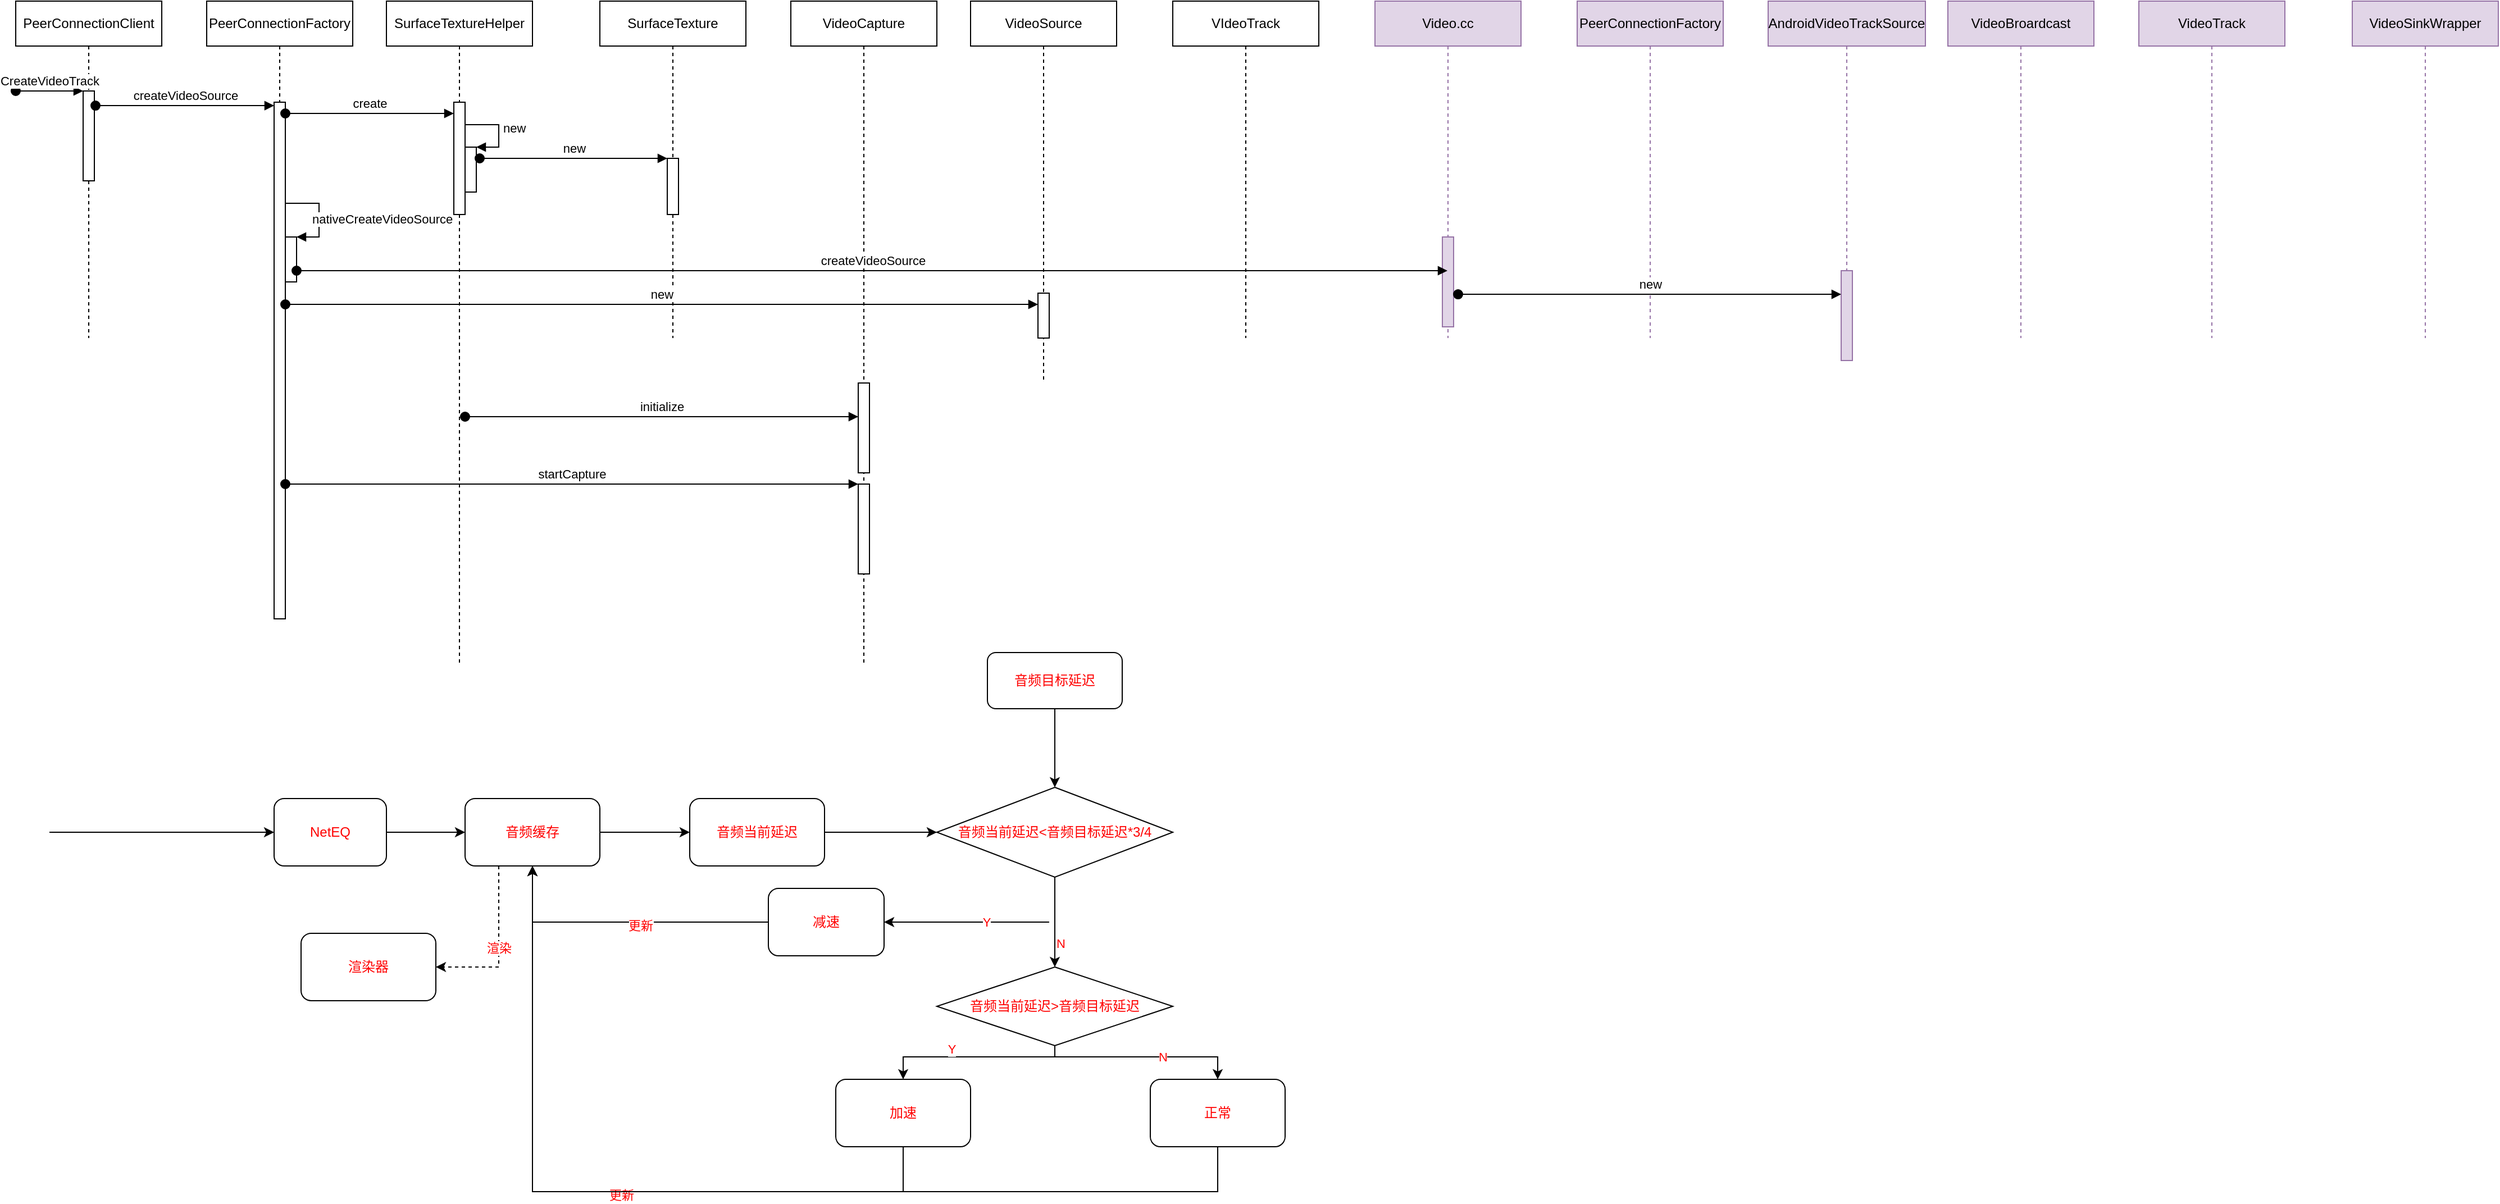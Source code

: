 <mxfile version="13.8.5" type="github">
  <diagram id="hKRwNOdMQ6xR0kOxZ3xy" name="Page-1">
    <mxGraphModel dx="1878" dy="1310" grid="0" gridSize="10" guides="1" tooltips="1" connect="1" arrows="1" fold="1" page="1" pageScale="1" pageWidth="827" pageHeight="1169" math="0" shadow="0">
      <root>
        <mxCell id="0" />
        <mxCell id="1" parent="0" />
        <mxCell id="Nhymwte0ASbovPosRawi-1" value="PeerConnectionClient" style="shape=umlLifeline;perimeter=lifelinePerimeter;whiteSpace=wrap;html=1;container=1;collapsible=0;recursiveResize=0;outlineConnect=0;" vertex="1" parent="1">
          <mxGeometry x="40" y="90" width="130" height="300" as="geometry" />
        </mxCell>
        <mxCell id="Nhymwte0ASbovPosRawi-13" value="" style="html=1;points=[];perimeter=orthogonalPerimeter;" vertex="1" parent="Nhymwte0ASbovPosRawi-1">
          <mxGeometry x="60" y="80" width="10" height="80" as="geometry" />
        </mxCell>
        <mxCell id="Nhymwte0ASbovPosRawi-14" value="CreateVideoTrack" style="html=1;verticalAlign=bottom;startArrow=oval;endArrow=block;startSize=8;" edge="1" target="Nhymwte0ASbovPosRawi-13" parent="Nhymwte0ASbovPosRawi-1">
          <mxGeometry relative="1" as="geometry">
            <mxPoint y="80" as="sourcePoint" />
          </mxGeometry>
        </mxCell>
        <mxCell id="Nhymwte0ASbovPosRawi-2" value="PeerConnectionFactory" style="shape=umlLifeline;perimeter=lifelinePerimeter;whiteSpace=wrap;html=1;container=1;collapsible=0;recursiveResize=0;outlineConnect=0;" vertex="1" parent="1">
          <mxGeometry x="210" y="90" width="130" height="550" as="geometry" />
        </mxCell>
        <mxCell id="Nhymwte0ASbovPosRawi-15" value="" style="html=1;points=[];perimeter=orthogonalPerimeter;" vertex="1" parent="Nhymwte0ASbovPosRawi-2">
          <mxGeometry x="60" y="90" width="10" height="460" as="geometry" />
        </mxCell>
        <mxCell id="Nhymwte0ASbovPosRawi-3" value="SurfaceTextureHelper" style="shape=umlLifeline;perimeter=lifelinePerimeter;whiteSpace=wrap;html=1;container=1;collapsible=0;recursiveResize=0;outlineConnect=0;" vertex="1" parent="1">
          <mxGeometry x="370" y="90" width="130" height="590" as="geometry" />
        </mxCell>
        <mxCell id="Nhymwte0ASbovPosRawi-17" value="" style="html=1;points=[];perimeter=orthogonalPerimeter;" vertex="1" parent="Nhymwte0ASbovPosRawi-3">
          <mxGeometry x="60" y="90" width="10" height="100" as="geometry" />
        </mxCell>
        <mxCell id="Nhymwte0ASbovPosRawi-19" value="" style="html=1;points=[];perimeter=orthogonalPerimeter;" vertex="1" parent="Nhymwte0ASbovPosRawi-3">
          <mxGeometry x="70" y="130" width="10" height="40" as="geometry" />
        </mxCell>
        <mxCell id="Nhymwte0ASbovPosRawi-20" value="new" style="edgeStyle=orthogonalEdgeStyle;html=1;align=left;spacingLeft=2;endArrow=block;rounded=0;entryX=1;entryY=0;exitX=1;exitY=0.25;exitDx=0;exitDy=0;exitPerimeter=0;" edge="1" target="Nhymwte0ASbovPosRawi-19" parent="Nhymwte0ASbovPosRawi-3" source="Nhymwte0ASbovPosRawi-17">
          <mxGeometry relative="1" as="geometry">
            <mxPoint x="75" y="120" as="sourcePoint" />
            <Array as="points">
              <mxPoint x="70" y="110" />
              <mxPoint x="100" y="110" />
              <mxPoint x="100" y="130" />
            </Array>
          </mxGeometry>
        </mxCell>
        <mxCell id="Nhymwte0ASbovPosRawi-4" value="SurfaceTexture" style="shape=umlLifeline;perimeter=lifelinePerimeter;whiteSpace=wrap;html=1;container=1;collapsible=0;recursiveResize=0;outlineConnect=0;" vertex="1" parent="1">
          <mxGeometry x="560" y="90" width="130" height="300" as="geometry" />
        </mxCell>
        <mxCell id="Nhymwte0ASbovPosRawi-30" value="" style="html=1;points=[];perimeter=orthogonalPerimeter;" vertex="1" parent="Nhymwte0ASbovPosRawi-4">
          <mxGeometry x="60" y="140" width="10" height="50" as="geometry" />
        </mxCell>
        <mxCell id="Nhymwte0ASbovPosRawi-5" value="VideoCapture" style="shape=umlLifeline;perimeter=lifelinePerimeter;whiteSpace=wrap;html=1;container=1;collapsible=0;recursiveResize=0;outlineConnect=0;" vertex="1" parent="1">
          <mxGeometry x="730" y="90" width="130" height="590" as="geometry" />
        </mxCell>
        <mxCell id="Nhymwte0ASbovPosRawi-38" value="" style="html=1;points=[];perimeter=orthogonalPerimeter;" vertex="1" parent="Nhymwte0ASbovPosRawi-5">
          <mxGeometry x="60" y="340" width="10" height="80" as="geometry" />
        </mxCell>
        <mxCell id="Nhymwte0ASbovPosRawi-6" value="VideoSource" style="shape=umlLifeline;perimeter=lifelinePerimeter;whiteSpace=wrap;html=1;container=1;collapsible=0;recursiveResize=0;outlineConnect=0;" vertex="1" parent="1">
          <mxGeometry x="890" y="90" width="130" height="340" as="geometry" />
        </mxCell>
        <mxCell id="Nhymwte0ASbovPosRawi-34" value="" style="html=1;points=[];perimeter=orthogonalPerimeter;" vertex="1" parent="Nhymwte0ASbovPosRawi-6">
          <mxGeometry x="60" y="260" width="10" height="40" as="geometry" />
        </mxCell>
        <mxCell id="Nhymwte0ASbovPosRawi-7" value="VIdeoTrack" style="shape=umlLifeline;perimeter=lifelinePerimeter;whiteSpace=wrap;html=1;container=1;collapsible=0;recursiveResize=0;outlineConnect=0;" vertex="1" parent="1">
          <mxGeometry x="1070" y="90" width="130" height="300" as="geometry" />
        </mxCell>
        <mxCell id="Nhymwte0ASbovPosRawi-8" value="Video.cc" style="shape=umlLifeline;perimeter=lifelinePerimeter;whiteSpace=wrap;html=1;container=1;collapsible=0;recursiveResize=0;outlineConnect=0;fillColor=#e1d5e7;strokeColor=#9673a6;" vertex="1" parent="1">
          <mxGeometry x="1250" y="90" width="130" height="300" as="geometry" />
        </mxCell>
        <mxCell id="Nhymwte0ASbovPosRawi-21" value="" style="html=1;points=[];perimeter=orthogonalPerimeter;fillColor=#e1d5e7;strokeColor=#9673a6;" vertex="1" parent="Nhymwte0ASbovPosRawi-8">
          <mxGeometry x="60" y="210" width="10" height="80" as="geometry" />
        </mxCell>
        <mxCell id="Nhymwte0ASbovPosRawi-9" value="PeerConnectionFactory" style="shape=umlLifeline;perimeter=lifelinePerimeter;whiteSpace=wrap;html=1;container=1;collapsible=0;recursiveResize=0;outlineConnect=0;fillColor=#e1d5e7;strokeColor=#9673a6;" vertex="1" parent="1">
          <mxGeometry x="1430" y="90" width="130" height="300" as="geometry" />
        </mxCell>
        <mxCell id="Nhymwte0ASbovPosRawi-10" value="VideoBroardcast" style="shape=umlLifeline;perimeter=lifelinePerimeter;whiteSpace=wrap;html=1;container=1;collapsible=0;recursiveResize=0;outlineConnect=0;fillColor=#e1d5e7;strokeColor=#9673a6;" vertex="1" parent="1">
          <mxGeometry x="1760" y="90" width="130" height="300" as="geometry" />
        </mxCell>
        <mxCell id="Nhymwte0ASbovPosRawi-11" value="VideoTrack" style="shape=umlLifeline;perimeter=lifelinePerimeter;whiteSpace=wrap;html=1;container=1;collapsible=0;recursiveResize=0;outlineConnect=0;fillColor=#e1d5e7;strokeColor=#9673a6;" vertex="1" parent="1">
          <mxGeometry x="1930" y="90" width="130" height="300" as="geometry" />
        </mxCell>
        <mxCell id="Nhymwte0ASbovPosRawi-12" value="VideoSinkWrapper" style="shape=umlLifeline;perimeter=lifelinePerimeter;whiteSpace=wrap;html=1;container=1;collapsible=0;recursiveResize=0;outlineConnect=0;fillColor=#e1d5e7;strokeColor=#9673a6;" vertex="1" parent="1">
          <mxGeometry x="2120" y="90" width="130" height="300" as="geometry" />
        </mxCell>
        <mxCell id="Nhymwte0ASbovPosRawi-16" value="createVideoSource" style="html=1;verticalAlign=bottom;startArrow=oval;endArrow=block;startSize=8;exitX=1.1;exitY=0.163;exitDx=0;exitDy=0;exitPerimeter=0;" edge="1" target="Nhymwte0ASbovPosRawi-15" parent="1" source="Nhymwte0ASbovPosRawi-13">
          <mxGeometry relative="1" as="geometry">
            <mxPoint x="210" y="180" as="sourcePoint" />
          </mxGeometry>
        </mxCell>
        <mxCell id="Nhymwte0ASbovPosRawi-18" value="create" style="html=1;verticalAlign=bottom;startArrow=oval;endArrow=block;startSize=8;" edge="1" target="Nhymwte0ASbovPosRawi-17" parent="1">
          <mxGeometry relative="1" as="geometry">
            <mxPoint x="280" y="190" as="sourcePoint" />
            <Array as="points">
              <mxPoint x="330" y="190" />
            </Array>
          </mxGeometry>
        </mxCell>
        <mxCell id="Nhymwte0ASbovPosRawi-23" value="AndroidVideoTrackSource" style="shape=umlLifeline;perimeter=lifelinePerimeter;whiteSpace=wrap;html=1;container=1;collapsible=0;recursiveResize=0;outlineConnect=0;fillColor=#e1d5e7;strokeColor=#9673a6;" vertex="1" parent="1">
          <mxGeometry x="1600" y="90" width="140" height="300" as="geometry" />
        </mxCell>
        <mxCell id="Nhymwte0ASbovPosRawi-24" value="" style="html=1;points=[];perimeter=orthogonalPerimeter;fillColor=#e1d5e7;strokeColor=#9673a6;" vertex="1" parent="Nhymwte0ASbovPosRawi-23">
          <mxGeometry x="65" y="240" width="10" height="80" as="geometry" />
        </mxCell>
        <mxCell id="Nhymwte0ASbovPosRawi-25" value="new" style="html=1;verticalAlign=bottom;startArrow=oval;endArrow=block;startSize=8;exitX=1.4;exitY=0.638;exitDx=0;exitDy=0;exitPerimeter=0;" edge="1" target="Nhymwte0ASbovPosRawi-24" parent="1" source="Nhymwte0ASbovPosRawi-21">
          <mxGeometry relative="1" as="geometry">
            <mxPoint x="1330" y="272" as="sourcePoint" />
          </mxGeometry>
        </mxCell>
        <mxCell id="Nhymwte0ASbovPosRawi-31" value="new" style="html=1;verticalAlign=bottom;startArrow=oval;endArrow=block;startSize=8;exitX=1.3;exitY=0.25;exitDx=0;exitDy=0;exitPerimeter=0;" edge="1" target="Nhymwte0ASbovPosRawi-30" parent="1" source="Nhymwte0ASbovPosRawi-19">
          <mxGeometry relative="1" as="geometry">
            <mxPoint x="560" y="230" as="sourcePoint" />
          </mxGeometry>
        </mxCell>
        <mxCell id="Nhymwte0ASbovPosRawi-32" value="" style="html=1;points=[];perimeter=orthogonalPerimeter;" vertex="1" parent="1">
          <mxGeometry x="280" y="300" width="10" height="40" as="geometry" />
        </mxCell>
        <mxCell id="Nhymwte0ASbovPosRawi-33" value="nativeCreateVideoSource" style="edgeStyle=orthogonalEdgeStyle;html=1;align=left;spacingLeft=2;endArrow=block;rounded=0;entryX=1;entryY=0;exitX=1;exitY=0.226;exitDx=0;exitDy=0;exitPerimeter=0;" edge="1" target="Nhymwte0ASbovPosRawi-32" parent="1" source="Nhymwte0ASbovPosRawi-15">
          <mxGeometry x="-0.277" y="-14" relative="1" as="geometry">
            <mxPoint x="300" y="240" as="sourcePoint" />
            <Array as="points">
              <mxPoint x="280" y="270" />
              <mxPoint x="310" y="270" />
              <mxPoint x="310" y="300" />
            </Array>
            <mxPoint as="offset" />
          </mxGeometry>
        </mxCell>
        <mxCell id="Nhymwte0ASbovPosRawi-37" value="createVideoSource" style="html=1;verticalAlign=bottom;startArrow=oval;startFill=1;endArrow=block;startSize=8;" edge="1" parent="1" target="Nhymwte0ASbovPosRawi-8">
          <mxGeometry width="60" relative="1" as="geometry">
            <mxPoint x="290" y="330" as="sourcePoint" />
            <mxPoint x="350" y="330" as="targetPoint" />
          </mxGeometry>
        </mxCell>
        <mxCell id="Nhymwte0ASbovPosRawi-35" value="new" style="html=1;verticalAlign=bottom;startArrow=oval;endArrow=block;startSize=8;" edge="1" target="Nhymwte0ASbovPosRawi-34" parent="1">
          <mxGeometry relative="1" as="geometry">
            <mxPoint x="280" y="360" as="sourcePoint" />
          </mxGeometry>
        </mxCell>
        <mxCell id="Nhymwte0ASbovPosRawi-39" value="initialize" style="html=1;verticalAlign=bottom;startArrow=oval;endArrow=block;startSize=8;" edge="1" target="Nhymwte0ASbovPosRawi-38" parent="1">
          <mxGeometry relative="1" as="geometry">
            <mxPoint x="440" y="460" as="sourcePoint" />
            <Array as="points" />
          </mxGeometry>
        </mxCell>
        <mxCell id="Nhymwte0ASbovPosRawi-40" value="" style="html=1;points=[];perimeter=orthogonalPerimeter;" vertex="1" parent="1">
          <mxGeometry x="790" y="520" width="10" height="80" as="geometry" />
        </mxCell>
        <mxCell id="Nhymwte0ASbovPosRawi-41" value="startCapture" style="html=1;verticalAlign=bottom;startArrow=oval;endArrow=block;startSize=8;" edge="1" target="Nhymwte0ASbovPosRawi-40" parent="1">
          <mxGeometry relative="1" as="geometry">
            <mxPoint x="280" y="520" as="sourcePoint" />
          </mxGeometry>
        </mxCell>
        <mxCell id="Nhymwte0ASbovPosRawi-46" value="" style="edgeStyle=orthogonalEdgeStyle;rounded=0;orthogonalLoop=1;jettySize=auto;html=1;fontColor=#FF0000;" edge="1" parent="1" source="Nhymwte0ASbovPosRawi-42" target="Nhymwte0ASbovPosRawi-45">
          <mxGeometry relative="1" as="geometry" />
        </mxCell>
        <mxCell id="Nhymwte0ASbovPosRawi-42" value="NetEQ" style="rounded=1;whiteSpace=wrap;html=1;fontColor=#FF0000;" vertex="1" parent="1">
          <mxGeometry x="270" y="800" width="100" height="60" as="geometry" />
        </mxCell>
        <mxCell id="Nhymwte0ASbovPosRawi-44" value="" style="endArrow=classic;html=1;" edge="1" parent="1">
          <mxGeometry width="50" height="50" relative="1" as="geometry">
            <mxPoint x="70" y="830" as="sourcePoint" />
            <mxPoint x="270" y="830" as="targetPoint" />
          </mxGeometry>
        </mxCell>
        <mxCell id="Nhymwte0ASbovPosRawi-48" value="" style="edgeStyle=orthogonalEdgeStyle;rounded=0;orthogonalLoop=1;jettySize=auto;html=1;fontColor=#FF0000;" edge="1" parent="1" source="Nhymwte0ASbovPosRawi-45" target="Nhymwte0ASbovPosRawi-47">
          <mxGeometry relative="1" as="geometry" />
        </mxCell>
        <mxCell id="Nhymwte0ASbovPosRawi-80" value="渲染" style="edgeStyle=orthogonalEdgeStyle;rounded=0;orthogonalLoop=1;jettySize=auto;html=1;exitX=0.25;exitY=1;exitDx=0;exitDy=0;entryX=1;entryY=0.5;entryDx=0;entryDy=0;fontColor=#FF0000;dashed=1;" edge="1" parent="1" source="Nhymwte0ASbovPosRawi-45" target="Nhymwte0ASbovPosRawi-79">
          <mxGeometry relative="1" as="geometry" />
        </mxCell>
        <mxCell id="Nhymwte0ASbovPosRawi-45" value="音频缓存" style="whiteSpace=wrap;html=1;rounded=1;fontColor=#FF0000;" vertex="1" parent="1">
          <mxGeometry x="440" y="800" width="120" height="60" as="geometry" />
        </mxCell>
        <mxCell id="Nhymwte0ASbovPosRawi-50" value="" style="edgeStyle=orthogonalEdgeStyle;rounded=0;orthogonalLoop=1;jettySize=auto;html=1;fontColor=#FF0000;" edge="1" parent="1" source="Nhymwte0ASbovPosRawi-47">
          <mxGeometry relative="1" as="geometry">
            <mxPoint x="860" y="830" as="targetPoint" />
          </mxGeometry>
        </mxCell>
        <mxCell id="Nhymwte0ASbovPosRawi-47" value="音频当前延迟" style="whiteSpace=wrap;html=1;rounded=1;fontColor=#FF0000;" vertex="1" parent="1">
          <mxGeometry x="640" y="800" width="120" height="60" as="geometry" />
        </mxCell>
        <mxCell id="Nhymwte0ASbovPosRawi-53" value="" style="edgeStyle=orthogonalEdgeStyle;rounded=0;orthogonalLoop=1;jettySize=auto;html=1;fontColor=#FF0000;" edge="1" parent="1" source="Nhymwte0ASbovPosRawi-51" target="Nhymwte0ASbovPosRawi-52">
          <mxGeometry relative="1" as="geometry">
            <Array as="points">
              <mxPoint x="965" y="910" />
              <mxPoint x="965" y="910" />
            </Array>
          </mxGeometry>
        </mxCell>
        <mxCell id="Nhymwte0ASbovPosRawi-60" value="N" style="edgeLabel;html=1;align=center;verticalAlign=middle;resizable=0;points=[];fontColor=#FF0000;" vertex="1" connectable="0" parent="Nhymwte0ASbovPosRawi-53">
          <mxGeometry x="0.458" y="5" relative="1" as="geometry">
            <mxPoint as="offset" />
          </mxGeometry>
        </mxCell>
        <mxCell id="Nhymwte0ASbovPosRawi-51" value="音频当前延迟&amp;lt;音频目标延迟*3/4" style="rhombus;whiteSpace=wrap;html=1;fontColor=#FF0000;" vertex="1" parent="1">
          <mxGeometry x="860" y="790" width="210" height="80" as="geometry" />
        </mxCell>
        <mxCell id="Nhymwte0ASbovPosRawi-65" style="edgeStyle=orthogonalEdgeStyle;rounded=0;orthogonalLoop=1;jettySize=auto;html=1;exitX=0.5;exitY=1;exitDx=0;exitDy=0;entryX=0.5;entryY=0;entryDx=0;entryDy=0;fontColor=#FF0000;" edge="1" parent="1" source="Nhymwte0ASbovPosRawi-52" target="Nhymwte0ASbovPosRawi-63">
          <mxGeometry relative="1" as="geometry">
            <Array as="points">
              <mxPoint x="830" y="1030" />
            </Array>
          </mxGeometry>
        </mxCell>
        <mxCell id="Nhymwte0ASbovPosRawi-66" value="Y" style="edgeLabel;html=1;align=center;verticalAlign=middle;resizable=0;points=[];fontColor=#FF0000;" vertex="1" connectable="0" parent="Nhymwte0ASbovPosRawi-65">
          <mxGeometry x="0.243" y="-7" relative="1" as="geometry">
            <mxPoint as="offset" />
          </mxGeometry>
        </mxCell>
        <mxCell id="Nhymwte0ASbovPosRawi-52" value="音频当前延迟&amp;gt;音频目标延迟" style="rhombus;whiteSpace=wrap;html=1;fontColor=#FF0000;" vertex="1" parent="1">
          <mxGeometry x="860" y="950" width="210" height="70" as="geometry" />
        </mxCell>
        <mxCell id="Nhymwte0ASbovPosRawi-54" value="" style="endArrow=classic;html=1;entryX=1;entryY=0.5;entryDx=0;entryDy=0;fontColor=#FF0000;" edge="1" parent="1" target="Nhymwte0ASbovPosRawi-55">
          <mxGeometry width="50" height="50" relative="1" as="geometry">
            <mxPoint x="960" y="910" as="sourcePoint" />
            <mxPoint x="840" y="910" as="targetPoint" />
          </mxGeometry>
        </mxCell>
        <mxCell id="Nhymwte0ASbovPosRawi-59" value="Y" style="edgeLabel;html=1;align=center;verticalAlign=middle;resizable=0;points=[];fontColor=#FF0000;" vertex="1" connectable="0" parent="Nhymwte0ASbovPosRawi-54">
          <mxGeometry x="-0.236" relative="1" as="geometry">
            <mxPoint as="offset" />
          </mxGeometry>
        </mxCell>
        <mxCell id="Nhymwte0ASbovPosRawi-61" style="edgeStyle=orthogonalEdgeStyle;rounded=0;orthogonalLoop=1;jettySize=auto;html=1;exitX=0;exitY=0.5;exitDx=0;exitDy=0;entryX=0.5;entryY=1;entryDx=0;entryDy=0;fontColor=#FF0000;" edge="1" parent="1" source="Nhymwte0ASbovPosRawi-55" target="Nhymwte0ASbovPosRawi-45">
          <mxGeometry relative="1" as="geometry">
            <mxPoint x="500" y="870" as="targetPoint" />
            <Array as="points">
              <mxPoint x="500" y="910" />
            </Array>
          </mxGeometry>
        </mxCell>
        <mxCell id="Nhymwte0ASbovPosRawi-62" value="更新" style="edgeLabel;html=1;align=center;verticalAlign=middle;resizable=0;points=[];fontColor=#FF0000;" vertex="1" connectable="0" parent="Nhymwte0ASbovPosRawi-61">
          <mxGeometry x="-0.118" y="3" relative="1" as="geometry">
            <mxPoint as="offset" />
          </mxGeometry>
        </mxCell>
        <mxCell id="Nhymwte0ASbovPosRawi-55" value="减速" style="whiteSpace=wrap;html=1;rounded=1;fontColor=#FF0000;" vertex="1" parent="1">
          <mxGeometry x="710" y="880" width="103" height="60" as="geometry" />
        </mxCell>
        <mxCell id="Nhymwte0ASbovPosRawi-63" value="加速" style="rounded=1;whiteSpace=wrap;html=1;fontColor=#FF0000;" vertex="1" parent="1">
          <mxGeometry x="770" y="1050" width="120" height="60" as="geometry" />
        </mxCell>
        <mxCell id="Nhymwte0ASbovPosRawi-64" value="正常" style="rounded=1;whiteSpace=wrap;html=1;fontColor=#FF0000;" vertex="1" parent="1">
          <mxGeometry x="1050" y="1050" width="120" height="60" as="geometry" />
        </mxCell>
        <mxCell id="Nhymwte0ASbovPosRawi-69" style="edgeStyle=orthogonalEdgeStyle;rounded=0;orthogonalLoop=1;jettySize=auto;html=1;entryX=0.5;entryY=0;entryDx=0;entryDy=0;fontColor=#FF0000;" edge="1" parent="1" target="Nhymwte0ASbovPosRawi-64">
          <mxGeometry relative="1" as="geometry">
            <mxPoint x="965" y="1030" as="sourcePoint" />
            <mxPoint x="840" y="1060" as="targetPoint" />
            <Array as="points">
              <mxPoint x="1110" y="1030" />
            </Array>
          </mxGeometry>
        </mxCell>
        <mxCell id="Nhymwte0ASbovPosRawi-71" value="N" style="edgeLabel;html=1;align=center;verticalAlign=middle;resizable=0;points=[];fontColor=#FF0000;" vertex="1" connectable="0" parent="Nhymwte0ASbovPosRawi-69">
          <mxGeometry x="0.156" relative="1" as="geometry">
            <mxPoint as="offset" />
          </mxGeometry>
        </mxCell>
        <mxCell id="Nhymwte0ASbovPosRawi-73" style="edgeStyle=orthogonalEdgeStyle;rounded=0;orthogonalLoop=1;jettySize=auto;html=1;entryX=0.5;entryY=1;entryDx=0;entryDy=0;exitX=0.5;exitY=1;exitDx=0;exitDy=0;fontColor=#FF0000;" edge="1" parent="1" source="Nhymwte0ASbovPosRawi-63" target="Nhymwte0ASbovPosRawi-45">
          <mxGeometry relative="1" as="geometry">
            <mxPoint x="500" y="1100" as="targetPoint" />
            <mxPoint x="830" y="1150" as="sourcePoint" />
            <Array as="points">
              <mxPoint x="830" y="1150" />
              <mxPoint x="500" y="1150" />
            </Array>
          </mxGeometry>
        </mxCell>
        <mxCell id="Nhymwte0ASbovPosRawi-74" value="更新" style="edgeLabel;html=1;align=center;verticalAlign=middle;resizable=0;points=[];fontColor=#FF0000;" vertex="1" connectable="0" parent="Nhymwte0ASbovPosRawi-73">
          <mxGeometry x="-0.118" y="3" relative="1" as="geometry">
            <mxPoint as="offset" />
          </mxGeometry>
        </mxCell>
        <mxCell id="Nhymwte0ASbovPosRawi-75" style="edgeStyle=orthogonalEdgeStyle;rounded=0;orthogonalLoop=1;jettySize=auto;html=1;exitX=0.5;exitY=1;exitDx=0;exitDy=0;entryX=0.5;entryY=1;entryDx=0;entryDy=0;fontColor=#FF0000;" edge="1" parent="1" source="Nhymwte0ASbovPosRawi-64" target="Nhymwte0ASbovPosRawi-45">
          <mxGeometry relative="1" as="geometry">
            <mxPoint x="500" y="870" as="targetPoint" />
            <mxPoint x="1100" y="1150" as="sourcePoint" />
            <Array as="points">
              <mxPoint x="1110" y="1150" />
              <mxPoint x="500" y="1150" />
            </Array>
          </mxGeometry>
        </mxCell>
        <mxCell id="Nhymwte0ASbovPosRawi-78" style="edgeStyle=orthogonalEdgeStyle;rounded=0;orthogonalLoop=1;jettySize=auto;html=1;entryX=0.5;entryY=0;entryDx=0;entryDy=0;fontColor=#FF0000;" edge="1" parent="1" source="Nhymwte0ASbovPosRawi-77" target="Nhymwte0ASbovPosRawi-51">
          <mxGeometry relative="1" as="geometry" />
        </mxCell>
        <mxCell id="Nhymwte0ASbovPosRawi-77" value="音频目标延迟" style="rounded=1;whiteSpace=wrap;html=1;fontColor=#FF0000;" vertex="1" parent="1">
          <mxGeometry x="905" y="670" width="120" height="50" as="geometry" />
        </mxCell>
        <mxCell id="Nhymwte0ASbovPosRawi-79" value="渲染器" style="rounded=1;whiteSpace=wrap;html=1;fontColor=#FF0000;" vertex="1" parent="1">
          <mxGeometry x="294" y="920" width="120" height="60" as="geometry" />
        </mxCell>
      </root>
    </mxGraphModel>
  </diagram>
</mxfile>
